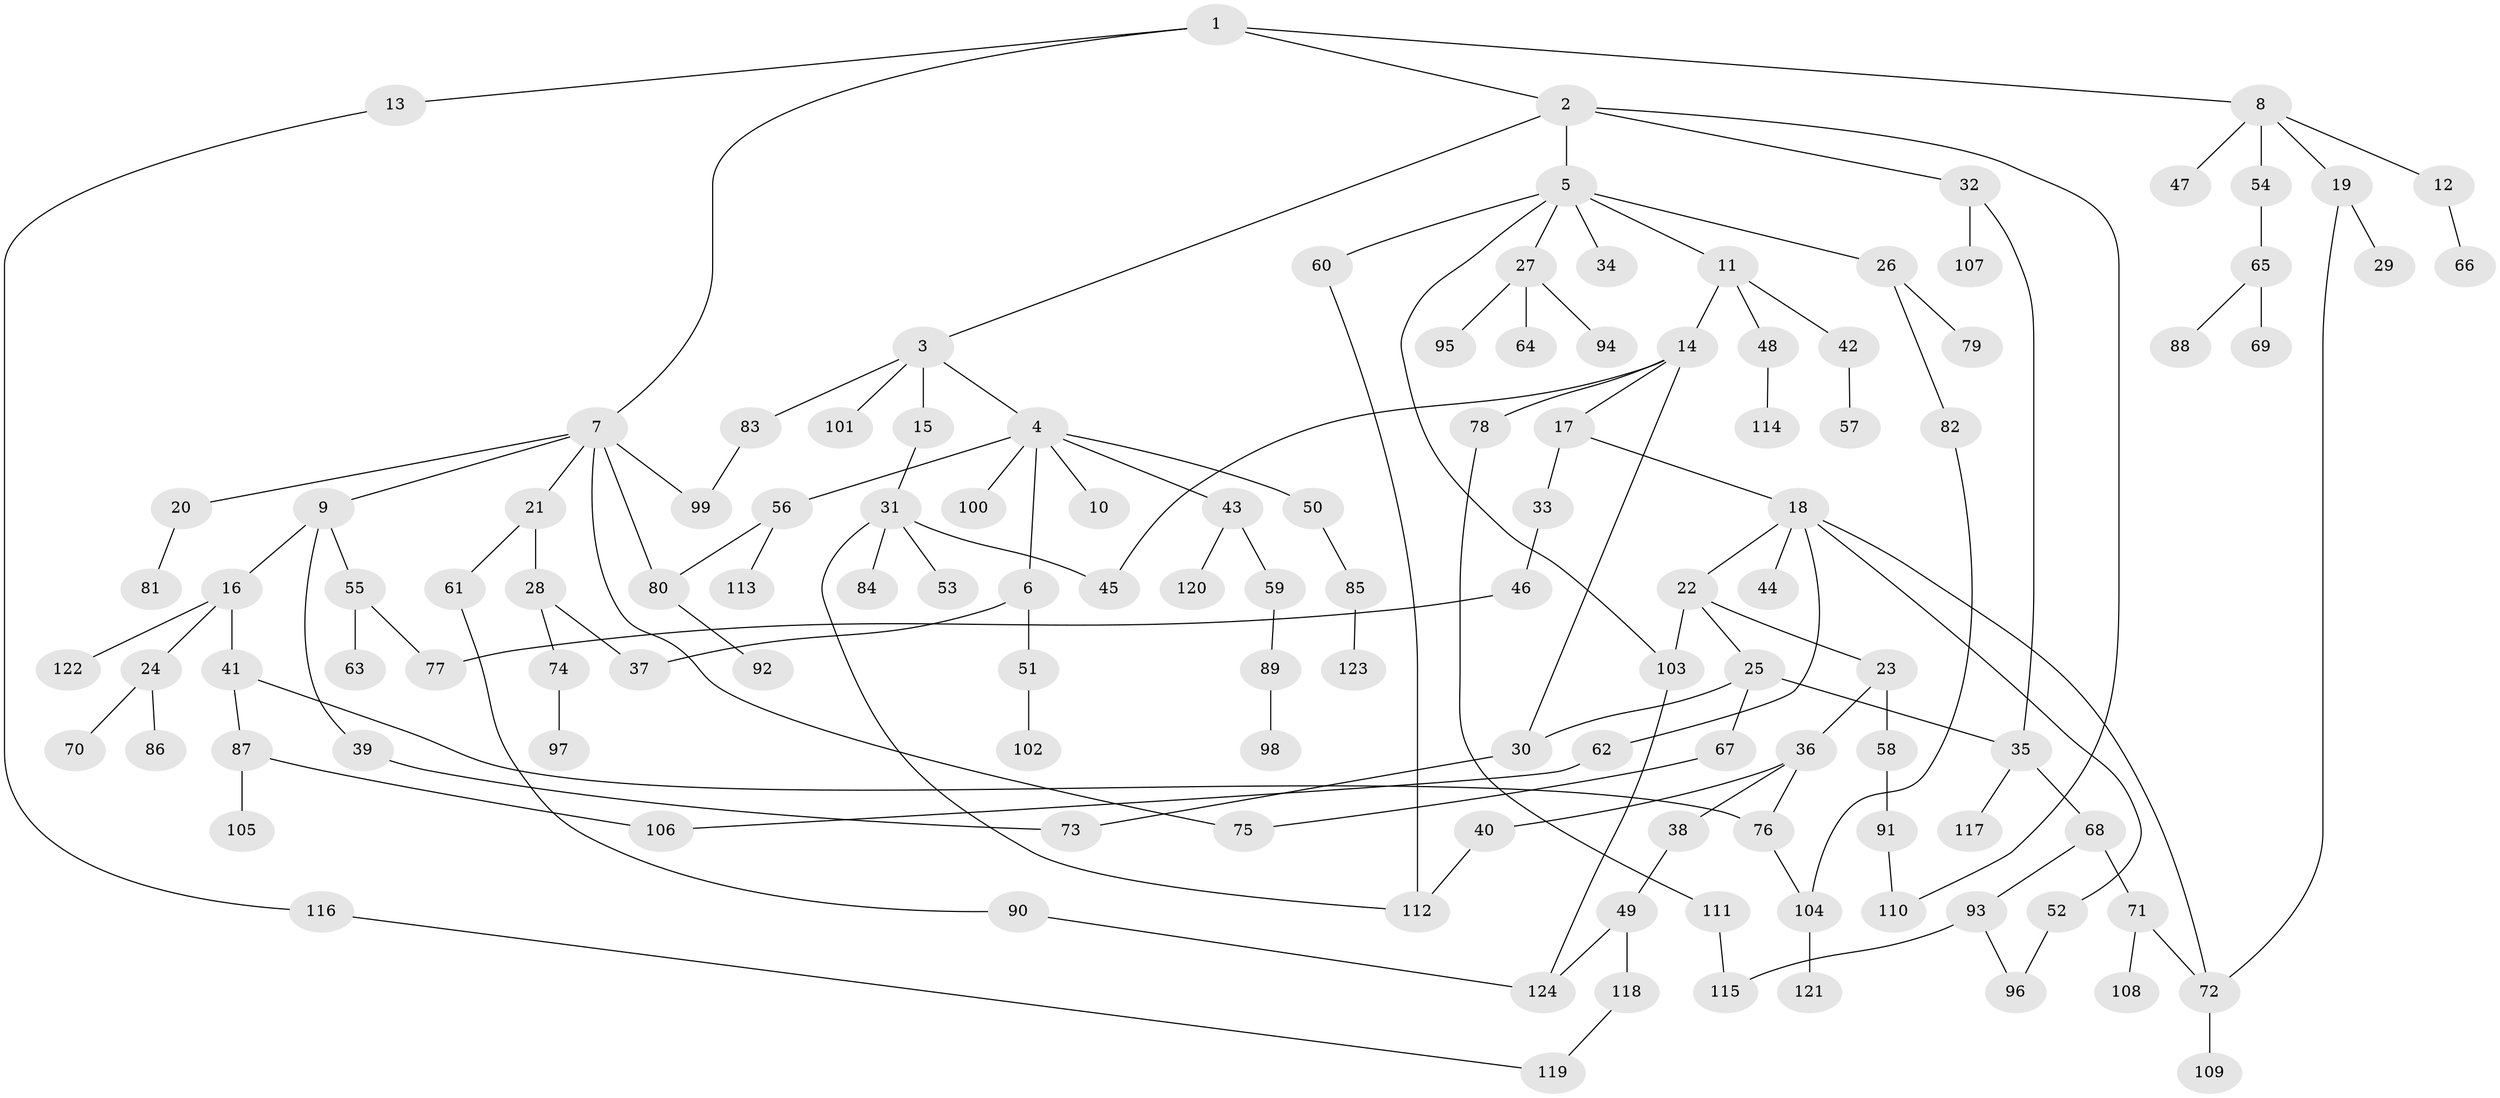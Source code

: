 // coarse degree distribution, {17: 0.016129032258064516, 9: 0.016129032258064516, 10: 0.016129032258064516, 3: 0.16129032258064516, 4: 0.06451612903225806, 1: 0.3548387096774194, 7: 0.03225806451612903, 2: 0.3064516129032258, 5: 0.03225806451612903}
// Generated by graph-tools (version 1.1) at 2025/16/03/04/25 18:16:57]
// undirected, 124 vertices, 146 edges
graph export_dot {
graph [start="1"]
  node [color=gray90,style=filled];
  1;
  2;
  3;
  4;
  5;
  6;
  7;
  8;
  9;
  10;
  11;
  12;
  13;
  14;
  15;
  16;
  17;
  18;
  19;
  20;
  21;
  22;
  23;
  24;
  25;
  26;
  27;
  28;
  29;
  30;
  31;
  32;
  33;
  34;
  35;
  36;
  37;
  38;
  39;
  40;
  41;
  42;
  43;
  44;
  45;
  46;
  47;
  48;
  49;
  50;
  51;
  52;
  53;
  54;
  55;
  56;
  57;
  58;
  59;
  60;
  61;
  62;
  63;
  64;
  65;
  66;
  67;
  68;
  69;
  70;
  71;
  72;
  73;
  74;
  75;
  76;
  77;
  78;
  79;
  80;
  81;
  82;
  83;
  84;
  85;
  86;
  87;
  88;
  89;
  90;
  91;
  92;
  93;
  94;
  95;
  96;
  97;
  98;
  99;
  100;
  101;
  102;
  103;
  104;
  105;
  106;
  107;
  108;
  109;
  110;
  111;
  112;
  113;
  114;
  115;
  116;
  117;
  118;
  119;
  120;
  121;
  122;
  123;
  124;
  1 -- 2;
  1 -- 7;
  1 -- 8;
  1 -- 13;
  2 -- 3;
  2 -- 5;
  2 -- 32;
  2 -- 110;
  3 -- 4;
  3 -- 15;
  3 -- 83;
  3 -- 101;
  4 -- 6;
  4 -- 10;
  4 -- 43;
  4 -- 50;
  4 -- 56;
  4 -- 100;
  5 -- 11;
  5 -- 26;
  5 -- 27;
  5 -- 34;
  5 -- 60;
  5 -- 103;
  6 -- 37;
  6 -- 51;
  7 -- 9;
  7 -- 20;
  7 -- 21;
  7 -- 75;
  7 -- 99;
  7 -- 80;
  8 -- 12;
  8 -- 19;
  8 -- 47;
  8 -- 54;
  9 -- 16;
  9 -- 39;
  9 -- 55;
  11 -- 14;
  11 -- 42;
  11 -- 48;
  12 -- 66;
  13 -- 116;
  14 -- 17;
  14 -- 30;
  14 -- 78;
  14 -- 45;
  15 -- 31;
  16 -- 24;
  16 -- 41;
  16 -- 122;
  17 -- 18;
  17 -- 33;
  18 -- 22;
  18 -- 44;
  18 -- 52;
  18 -- 62;
  18 -- 72;
  19 -- 29;
  19 -- 72;
  20 -- 81;
  21 -- 28;
  21 -- 61;
  22 -- 23;
  22 -- 25;
  22 -- 103;
  23 -- 36;
  23 -- 58;
  24 -- 70;
  24 -- 86;
  25 -- 35;
  25 -- 67;
  25 -- 30;
  26 -- 79;
  26 -- 82;
  27 -- 64;
  27 -- 94;
  27 -- 95;
  28 -- 74;
  28 -- 37;
  30 -- 73;
  31 -- 45;
  31 -- 53;
  31 -- 84;
  31 -- 112;
  32 -- 107;
  32 -- 35;
  33 -- 46;
  35 -- 68;
  35 -- 117;
  36 -- 38;
  36 -- 40;
  36 -- 76;
  38 -- 49;
  39 -- 73;
  40 -- 112;
  41 -- 76;
  41 -- 87;
  42 -- 57;
  43 -- 59;
  43 -- 120;
  46 -- 77;
  48 -- 114;
  49 -- 118;
  49 -- 124;
  50 -- 85;
  51 -- 102;
  52 -- 96;
  54 -- 65;
  55 -- 63;
  55 -- 77;
  56 -- 80;
  56 -- 113;
  58 -- 91;
  59 -- 89;
  60 -- 112;
  61 -- 90;
  62 -- 106;
  65 -- 69;
  65 -- 88;
  67 -- 75;
  68 -- 71;
  68 -- 93;
  71 -- 108;
  71 -- 72;
  72 -- 109;
  74 -- 97;
  76 -- 104;
  78 -- 111;
  80 -- 92;
  82 -- 104;
  83 -- 99;
  85 -- 123;
  87 -- 105;
  87 -- 106;
  89 -- 98;
  90 -- 124;
  91 -- 110;
  93 -- 96;
  93 -- 115;
  103 -- 124;
  104 -- 121;
  111 -- 115;
  116 -- 119;
  118 -- 119;
}
